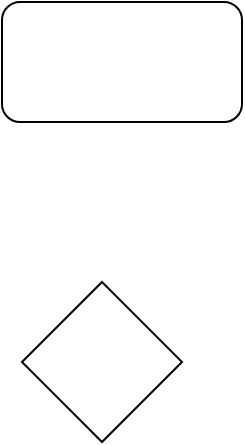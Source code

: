 <mxfile>
    <diagram id="0ptg_U9_BVQ5qKb9o8a2" name="Page-1">
        <mxGraphModel dx="935" dy="566" grid="1" gridSize="10" guides="1" tooltips="1" connect="1" arrows="1" fold="1" page="1" pageScale="1" pageWidth="850" pageHeight="1100" math="0" shadow="0">
            <root>
                <mxCell id="0"/>
                <mxCell id="1" parent="0"/>
                <mxCell id="2" value="" style="rounded=1;whiteSpace=wrap;html=1;" vertex="1" parent="1">
                    <mxGeometry x="240" y="110" width="120" height="60" as="geometry"/>
                </mxCell>
                <mxCell id="3" value="" style="rhombus;whiteSpace=wrap;html=1;" vertex="1" parent="1">
                    <mxGeometry x="250" y="250" width="80" height="80" as="geometry"/>
                </mxCell>
            </root>
        </mxGraphModel>
    </diagram>
</mxfile>
